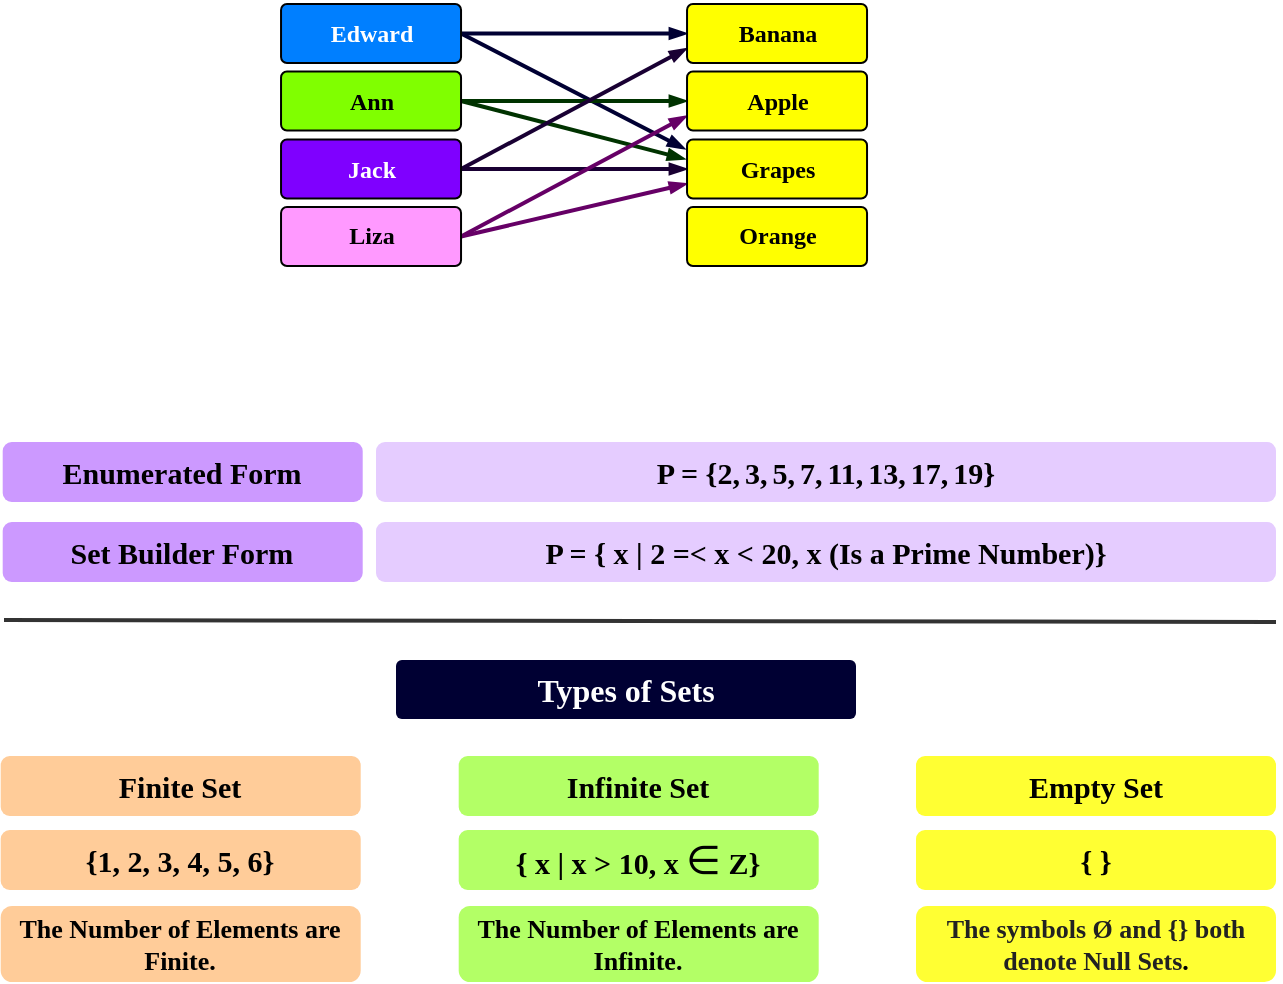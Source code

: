 <mxfile>
    <diagram name="Page-1" id="3yqpxKQvHaOyZTGhgoW6">
        <mxGraphModel dx="-455" dy="-15" grid="1" gridSize="10" guides="1" tooltips="1" connect="1" arrows="1" fold="1" page="1" pageScale="1" pageWidth="850" pageHeight="1100" math="0" shadow="0">
            <root>
                <mxCell id="0"/>
                <mxCell id="1" parent="0"/>
                <mxCell id="FEyQUM1H9zEpQc9rAPHr-9" value="" style="endArrow=blockThin;html=1;rounded=0;strokeColor=#000033;strokeWidth=2;endFill=1;exitX=1;exitY=0.5;exitDx=0;exitDy=0;endSize=4;" parent="1" source="FEyQUM1H9zEpQc9rAPHr-1" target="FEyQUM1H9zEpQc9rAPHr-5" edge="1">
                    <mxGeometry width="50" height="50" relative="1" as="geometry">
                        <mxPoint x="3385.52" y="1191.75" as="sourcePoint"/>
                        <mxPoint x="3385.52" y="1219.75" as="targetPoint"/>
                    </mxGeometry>
                </mxCell>
                <mxCell id="FEyQUM1H9zEpQc9rAPHr-10" value="" style="endArrow=blockThin;html=1;rounded=0;strokeColor=#000033;strokeWidth=2;endFill=1;exitX=1;exitY=0.5;exitDx=0;exitDy=0;endSize=4;" parent="1" source="FEyQUM1H9zEpQc9rAPHr-1" edge="1">
                    <mxGeometry width="50" height="50" relative="1" as="geometry">
                        <mxPoint x="3312.52" y="1176.5" as="sourcePoint"/>
                        <mxPoint x="3414.52" y="1224.5" as="targetPoint"/>
                    </mxGeometry>
                </mxCell>
                <mxCell id="FEyQUM1H9zEpQc9rAPHr-11" value="" style="endArrow=blockThin;html=1;rounded=0;strokeColor=#003300;strokeWidth=2;endFill=1;exitX=1;exitY=0.5;exitDx=0;exitDy=0;endSize=4;entryX=0;entryY=0.5;entryDx=0;entryDy=0;" parent="1" source="FEyQUM1H9zEpQc9rAPHr-2" target="FEyQUM1H9zEpQc9rAPHr-6" edge="1">
                    <mxGeometry width="50" height="50" relative="1" as="geometry">
                        <mxPoint x="3312.52" y="1176.5" as="sourcePoint"/>
                        <mxPoint x="3425.52" y="1244.5" as="targetPoint"/>
                    </mxGeometry>
                </mxCell>
                <mxCell id="FEyQUM1H9zEpQc9rAPHr-12" value="" style="endArrow=blockThin;html=1;rounded=0;strokeColor=#003300;strokeWidth=2;endFill=1;exitX=1;exitY=0.5;exitDx=0;exitDy=0;endSize=4;" parent="1" source="FEyQUM1H9zEpQc9rAPHr-2" edge="1">
                    <mxGeometry width="50" height="50" relative="1" as="geometry">
                        <mxPoint x="3312.52" y="1210.5" as="sourcePoint"/>
                        <mxPoint x="3414.52" y="1229.5" as="targetPoint"/>
                    </mxGeometry>
                </mxCell>
                <mxCell id="FEyQUM1H9zEpQc9rAPHr-13" value="" style="endArrow=blockThin;html=1;rounded=0;strokeColor=#190033;strokeWidth=2;endFill=1;exitX=1;exitY=0.5;exitDx=0;exitDy=0;endSize=4;entryX=0;entryY=0.5;entryDx=0;entryDy=0;" parent="1" source="FEyQUM1H9zEpQc9rAPHr-3" target="FEyQUM1H9zEpQc9rAPHr-7" edge="1">
                    <mxGeometry width="50" height="50" relative="1" as="geometry">
                        <mxPoint x="3312.52" y="1210.5" as="sourcePoint"/>
                        <mxPoint x="3425.52" y="1210.5" as="targetPoint"/>
                    </mxGeometry>
                </mxCell>
                <mxCell id="FEyQUM1H9zEpQc9rAPHr-14" value="" style="endArrow=blockThin;html=1;rounded=0;strokeColor=#190033;strokeWidth=2;endFill=1;exitX=1;exitY=0.5;exitDx=0;exitDy=0;endSize=4;entryX=0;entryY=0.75;entryDx=0;entryDy=0;" parent="1" source="FEyQUM1H9zEpQc9rAPHr-3" target="FEyQUM1H9zEpQc9rAPHr-5" edge="1">
                    <mxGeometry width="50" height="50" relative="1" as="geometry">
                        <mxPoint x="3312.52" y="1244.5" as="sourcePoint"/>
                        <mxPoint x="3425.52" y="1244.5" as="targetPoint"/>
                    </mxGeometry>
                </mxCell>
                <mxCell id="FEyQUM1H9zEpQc9rAPHr-15" value="" style="endArrow=blockThin;html=1;rounded=0;strokeColor=#660066;strokeWidth=2;endFill=1;exitX=1;exitY=0.5;exitDx=0;exitDy=0;endSize=4;entryX=0;entryY=0.75;entryDx=0;entryDy=0;" parent="1" source="FEyQUM1H9zEpQc9rAPHr-4" target="FEyQUM1H9zEpQc9rAPHr-7" edge="1">
                    <mxGeometry width="50" height="50" relative="1" as="geometry">
                        <mxPoint x="3312.52" y="1244.5" as="sourcePoint"/>
                        <mxPoint x="3425.52" y="1244.5" as="targetPoint"/>
                    </mxGeometry>
                </mxCell>
                <mxCell id="FEyQUM1H9zEpQc9rAPHr-16" value="" style="endArrow=blockThin;html=1;rounded=0;strokeColor=#660066;strokeWidth=2;endFill=1;exitX=1;exitY=0.5;exitDx=0;exitDy=0;endSize=4;entryX=0;entryY=0.75;entryDx=0;entryDy=0;" parent="1" source="FEyQUM1H9zEpQc9rAPHr-4" target="FEyQUM1H9zEpQc9rAPHr-6" edge="1">
                    <mxGeometry width="50" height="50" relative="1" as="geometry">
                        <mxPoint x="3311.52" y="1278.5" as="sourcePoint"/>
                        <mxPoint x="3425.52" y="1251.5" as="targetPoint"/>
                    </mxGeometry>
                </mxCell>
                <mxCell id="FEyQUM1H9zEpQc9rAPHr-1" value="&lt;font face=&quot;Comic Sans MS&quot;&gt;&lt;b&gt;Edward&lt;/b&gt;&lt;/font&gt;" style="rounded=1;whiteSpace=wrap;html=1;fillColor=#007FFF;strokeColor=#000000;fontColor=#FFFFFF;arcSize=10;" parent="1" vertex="1">
                    <mxGeometry x="3212.52" y="1152" width="90" height="29.5" as="geometry"/>
                </mxCell>
                <mxCell id="FEyQUM1H9zEpQc9rAPHr-2" value="&lt;font face=&quot;Comic Sans MS&quot;&gt;&lt;b&gt;Ann&lt;/b&gt;&lt;/font&gt;" style="rounded=1;whiteSpace=wrap;html=1;fillColor=#80FF00;strokeColor=#000000;fontColor=#000000;arcSize=10;" parent="1" vertex="1">
                    <mxGeometry x="3212.52" y="1185.75" width="90" height="29.5" as="geometry"/>
                </mxCell>
                <mxCell id="FEyQUM1H9zEpQc9rAPHr-3" value="&lt;font face=&quot;Comic Sans MS&quot;&gt;&lt;b&gt;Jack&lt;/b&gt;&lt;/font&gt;" style="rounded=1;whiteSpace=wrap;html=1;fillColor=#7F00FF;strokeColor=#000000;fontColor=#FFFFFF;arcSize=10;" parent="1" vertex="1">
                    <mxGeometry x="3212.52" y="1219.75" width="90" height="29.5" as="geometry"/>
                </mxCell>
                <mxCell id="FEyQUM1H9zEpQc9rAPHr-4" value="&lt;font face=&quot;Comic Sans MS&quot;&gt;&lt;b&gt;Liza&lt;/b&gt;&lt;/font&gt;" style="rounded=1;whiteSpace=wrap;html=1;fillColor=#FF99FF;strokeColor=#000000;fontColor=#000000;arcSize=10;" parent="1" vertex="1">
                    <mxGeometry x="3212.52" y="1253.5" width="90" height="29.5" as="geometry"/>
                </mxCell>
                <mxCell id="FEyQUM1H9zEpQc9rAPHr-5" value="&lt;font face=&quot;Comic Sans MS&quot;&gt;&lt;b&gt;Banana&lt;/b&gt;&lt;/font&gt;" style="rounded=1;whiteSpace=wrap;html=1;fillColor=#FFFF00;strokeColor=#000000;fontColor=#000000;arcSize=10;" parent="1" vertex="1">
                    <mxGeometry x="3415.52" y="1152" width="90" height="29.5" as="geometry"/>
                </mxCell>
                <mxCell id="FEyQUM1H9zEpQc9rAPHr-6" value="&lt;font face=&quot;Comic Sans MS&quot;&gt;&lt;b&gt;Apple&lt;/b&gt;&lt;/font&gt;" style="rounded=1;whiteSpace=wrap;html=1;fillColor=#FFFF00;strokeColor=#000000;fontColor=#000000;arcSize=10;" parent="1" vertex="1">
                    <mxGeometry x="3415.52" y="1185.75" width="90" height="29.5" as="geometry"/>
                </mxCell>
                <mxCell id="FEyQUM1H9zEpQc9rAPHr-7" value="&lt;font face=&quot;Comic Sans MS&quot;&gt;&lt;b&gt;Grapes&lt;/b&gt;&lt;/font&gt;" style="rounded=1;whiteSpace=wrap;html=1;fillColor=#FFFF00;strokeColor=#000000;fontColor=#000000;arcSize=10;" parent="1" vertex="1">
                    <mxGeometry x="3415.52" y="1219.75" width="90" height="29.5" as="geometry"/>
                </mxCell>
                <mxCell id="FEyQUM1H9zEpQc9rAPHr-8" value="&lt;font face=&quot;Comic Sans MS&quot;&gt;&lt;b&gt;Orange&lt;/b&gt;&lt;/font&gt;" style="rounded=1;whiteSpace=wrap;html=1;fillColor=#FFFF00;strokeColor=#000000;fontColor=#000000;arcSize=10;" parent="1" vertex="1">
                    <mxGeometry x="3415.52" y="1253.5" width="90" height="29.5" as="geometry"/>
                </mxCell>
                <mxCell id="FEyQUM1H9zEpQc9rAPHr-17" value="" style="rounded=1;whiteSpace=wrap;html=1;fillColor=none;strokeColor=none;fontColor=#000000;arcSize=4;spacingBottom=0;spacing=5;" parent="1" vertex="1">
                    <mxGeometry x="3080" y="1150" width="114.79" height="133" as="geometry"/>
                </mxCell>
                <mxCell id="FEyQUM1H9zEpQc9rAPHr-19" value="" style="rounded=1;whiteSpace=wrap;html=1;fillColor=none;strokeColor=none;fontColor=#000000;arcSize=4;spacingBottom=0;spacing=5;" parent="1" vertex="1">
                    <mxGeometry x="3525.84" y="1152" width="114.79" height="133" as="geometry"/>
                </mxCell>
                <mxCell id="HtunkDSxhIQNC_XrT3Kh-1" value="&lt;b style=&quot;font-family: &amp;quot;Comic Sans MS&amp;quot;; font-size: 15px;&quot;&gt;{1, 2, 3, 4, 5, 6}&lt;/b&gt;" style="rounded=1;whiteSpace=wrap;html=1;fillColor=#FFCC99;strokeColor=none;" parent="1" vertex="1">
                    <mxGeometry x="3072.35" y="1565" width="180" height="30" as="geometry"/>
                </mxCell>
                <mxCell id="HtunkDSxhIQNC_XrT3Kh-2" value="&lt;b style=&quot;font-family: &amp;quot;Comic Sans MS&amp;quot;; font-size: 15px;&quot;&gt;Finite Set&lt;/b&gt;" style="rounded=1;whiteSpace=wrap;html=1;fillColor=#FFCC99;strokeColor=none;" parent="1" vertex="1">
                    <mxGeometry x="3072.35" y="1528" width="180" height="30" as="geometry"/>
                </mxCell>
                <mxCell id="HtunkDSxhIQNC_XrT3Kh-3" value="&lt;b style=&quot;font-family: &amp;quot;Comic Sans MS&amp;quot;; font-size: 15px;&quot;&gt;{ x | x &amp;gt; 10, x&amp;nbsp;&lt;/b&gt;&lt;span style=&quot;font-size: 20px; text-align: start;&quot;&gt;&lt;font style=&quot;&quot; face=&quot;Comic Sans MS&quot;&gt;∈&lt;/font&gt;&lt;/span&gt;&lt;b style=&quot;font-family: &amp;quot;Comic Sans MS&amp;quot;; font-size: 15px;&quot;&gt;&amp;nbsp;Z}&lt;/b&gt;" style="rounded=1;whiteSpace=wrap;html=1;fillColor=#B3FF66;strokeColor=none;spacingBottom=2;" parent="1" vertex="1">
                    <mxGeometry x="3301.35" y="1565" width="180" height="30" as="geometry"/>
                </mxCell>
                <mxCell id="HtunkDSxhIQNC_XrT3Kh-4" value="&lt;b style=&quot;font-family: &amp;quot;Comic Sans MS&amp;quot;; font-size: 15px;&quot;&gt;Infinite Set&lt;/b&gt;" style="rounded=1;whiteSpace=wrap;html=1;fillColor=#B3FF66;strokeColor=none;" parent="1" vertex="1">
                    <mxGeometry x="3301.35" y="1528" width="180" height="30" as="geometry"/>
                </mxCell>
                <mxCell id="HtunkDSxhIQNC_XrT3Kh-5" value="&lt;b style=&quot;font-family: &amp;quot;Comic Sans MS&amp;quot;; font-size: 15px;&quot;&gt;{ }&lt;/b&gt;" style="rounded=1;whiteSpace=wrap;html=1;fillColor=#FFFF33;strokeColor=none;" parent="1" vertex="1">
                    <mxGeometry x="3530" y="1565" width="180" height="30" as="geometry"/>
                </mxCell>
                <mxCell id="HtunkDSxhIQNC_XrT3Kh-6" value="&lt;b style=&quot;font-family: &amp;quot;Comic Sans MS&amp;quot;; font-size: 15px;&quot;&gt;Empty Set&lt;/b&gt;" style="rounded=1;whiteSpace=wrap;html=1;fillColor=#FFFF33;strokeColor=none;" parent="1" vertex="1">
                    <mxGeometry x="3530" y="1528" width="180" height="30" as="geometry"/>
                </mxCell>
                <mxCell id="HtunkDSxhIQNC_XrT3Kh-14" value="" style="endArrow=none;html=1;rounded=0;strokeColor=#333333;strokeWidth=2;endFill=0;endSize=4;" parent="1" edge="1">
                    <mxGeometry width="50" height="50" relative="1" as="geometry">
                        <mxPoint x="3074" y="1460" as="sourcePoint"/>
                        <mxPoint x="3710" y="1461" as="targetPoint"/>
                    </mxGeometry>
                </mxCell>
                <mxCell id="HtunkDSxhIQNC_XrT3Kh-15" value="&lt;b style=&quot;font-family: &amp;quot;Comic Sans MS&amp;quot;; font-size: 15px;&quot;&gt;Enumerated Form&lt;/b&gt;" style="rounded=1;whiteSpace=wrap;html=1;fillColor=#CC99FF;strokeColor=none;" parent="1" vertex="1">
                    <mxGeometry x="3073.35" y="1371" width="180" height="30" as="geometry"/>
                </mxCell>
                <mxCell id="HtunkDSxhIQNC_XrT3Kh-16" value="&lt;b&gt;&lt;font style=&quot;font-size: 15px;&quot; face=&quot;Comic Sans MS&quot;&gt;P = {&lt;span style=&quot;outline: none; scrollbar-color: rgba(80, 40, 140, 0.5) rgba(0, 0, 0, 0); border-color: currentcolor; text-align: start; text-wrap: nowrap;&quot; class=&quot;mord&quot;&gt;2&lt;/span&gt;&lt;span style=&quot;outline: none; scrollbar-color: rgba(80, 40, 140, 0.5) rgba(0, 0, 0, 0); border-color: currentcolor; text-align: start; text-wrap: nowrap;&quot; class=&quot;mpunct&quot;&gt;,&lt;/span&gt;&lt;span style=&quot;outline: none; scrollbar-color: rgba(80, 40, 140, 0.5) rgba(0, 0, 0, 0); border-color: currentcolor; display: inline-block; text-align: start; text-wrap: nowrap; margin-right: 0.167em;&quot; class=&quot;mspace&quot;&gt;&lt;/span&gt;&lt;span style=&quot;outline: none; scrollbar-color: rgba(80, 40, 140, 0.5) rgba(0, 0, 0, 0); border-color: currentcolor; text-align: start; text-wrap: nowrap;&quot; class=&quot;mord&quot;&gt;3&lt;/span&gt;&lt;span style=&quot;outline: none; scrollbar-color: rgba(80, 40, 140, 0.5) rgba(0, 0, 0, 0); border-color: currentcolor; text-align: start; text-wrap: nowrap;&quot; class=&quot;mpunct&quot;&gt;,&lt;/span&gt;&lt;span style=&quot;outline: none; scrollbar-color: rgba(80, 40, 140, 0.5) rgba(0, 0, 0, 0); border-color: currentcolor; display: inline-block; text-align: start; text-wrap: nowrap; margin-right: 0.167em;&quot; class=&quot;mspace&quot;&gt;&lt;/span&gt;&lt;span style=&quot;outline: none; scrollbar-color: rgba(80, 40, 140, 0.5) rgba(0, 0, 0, 0); border-color: currentcolor; text-align: start; text-wrap: nowrap;&quot; class=&quot;mord&quot;&gt;5&lt;/span&gt;&lt;span style=&quot;outline: none; scrollbar-color: rgba(80, 40, 140, 0.5) rgba(0, 0, 0, 0); border-color: currentcolor; text-align: start; text-wrap: nowrap;&quot; class=&quot;mpunct&quot;&gt;,&lt;/span&gt;&lt;span style=&quot;outline: none; scrollbar-color: rgba(80, 40, 140, 0.5) rgba(0, 0, 0, 0); border-color: currentcolor; display: inline-block; text-align: start; text-wrap: nowrap; margin-right: 0.167em;&quot; class=&quot;mspace&quot;&gt;&lt;/span&gt;&lt;span style=&quot;outline: none; scrollbar-color: rgba(80, 40, 140, 0.5) rgba(0, 0, 0, 0); border-color: currentcolor; text-align: start; text-wrap: nowrap;&quot; class=&quot;mord&quot;&gt;7&lt;/span&gt;&lt;span style=&quot;outline: none; scrollbar-color: rgba(80, 40, 140, 0.5) rgba(0, 0, 0, 0); border-color: currentcolor; text-align: start; text-wrap: nowrap;&quot; class=&quot;mpunct&quot;&gt;,&lt;/span&gt;&lt;span style=&quot;outline: none; scrollbar-color: rgba(80, 40, 140, 0.5) rgba(0, 0, 0, 0); border-color: currentcolor; display: inline-block; text-align: start; text-wrap: nowrap; margin-right: 0.167em;&quot; class=&quot;mspace&quot;&gt;&lt;/span&gt;&lt;span style=&quot;outline: none; scrollbar-color: rgba(80, 40, 140, 0.5) rgba(0, 0, 0, 0); border-color: currentcolor; text-align: start; text-wrap: nowrap;&quot; class=&quot;mord&quot;&gt;11&lt;/span&gt;&lt;span style=&quot;outline: none; scrollbar-color: rgba(80, 40, 140, 0.5) rgba(0, 0, 0, 0); border-color: currentcolor; text-align: start; text-wrap: nowrap;&quot; class=&quot;mpunct&quot;&gt;,&lt;/span&gt;&lt;span style=&quot;outline: none; scrollbar-color: rgba(80, 40, 140, 0.5) rgba(0, 0, 0, 0); border-color: currentcolor; display: inline-block; text-align: start; text-wrap: nowrap; margin-right: 0.167em;&quot; class=&quot;mspace&quot;&gt;&lt;/span&gt;&lt;span style=&quot;outline: none; scrollbar-color: rgba(80, 40, 140, 0.5) rgba(0, 0, 0, 0); border-color: currentcolor; text-align: start; text-wrap: nowrap;&quot; class=&quot;mord&quot;&gt;13&lt;/span&gt;&lt;span style=&quot;outline: none; scrollbar-color: rgba(80, 40, 140, 0.5) rgba(0, 0, 0, 0); border-color: currentcolor; text-align: start; text-wrap: nowrap;&quot; class=&quot;mpunct&quot;&gt;,&lt;/span&gt;&lt;span style=&quot;outline: none; scrollbar-color: rgba(80, 40, 140, 0.5) rgba(0, 0, 0, 0); border-color: currentcolor; display: inline-block; text-align: start; text-wrap: nowrap; margin-right: 0.167em;&quot; class=&quot;mspace&quot;&gt;&lt;/span&gt;&lt;span style=&quot;outline: none; scrollbar-color: rgba(80, 40, 140, 0.5) rgba(0, 0, 0, 0); border-color: currentcolor; text-align: start; text-wrap: nowrap;&quot; class=&quot;mord&quot;&gt;17&lt;/span&gt;&lt;span style=&quot;outline: none; scrollbar-color: rgba(80, 40, 140, 0.5) rgba(0, 0, 0, 0); border-color: currentcolor; text-align: start; text-wrap: nowrap;&quot; class=&quot;mpunct&quot;&gt;,&lt;/span&gt;&lt;span style=&quot;outline: none; scrollbar-color: rgba(80, 40, 140, 0.5) rgba(0, 0, 0, 0); border-color: currentcolor; display: inline-block; text-align: start; text-wrap: nowrap; margin-right: 0.167em;&quot; class=&quot;mspace&quot;&gt;&lt;/span&gt;&lt;span style=&quot;outline: none; scrollbar-color: rgba(80, 40, 140, 0.5) rgba(0, 0, 0, 0); border-color: currentcolor; text-align: start; text-wrap: nowrap;&quot; class=&quot;mord&quot;&gt;19&lt;/span&gt;}&lt;/font&gt;&lt;/b&gt;" style="rounded=1;whiteSpace=wrap;html=1;fillColor=#E5CCFF;strokeColor=none;" parent="1" vertex="1">
                    <mxGeometry x="3260" y="1371" width="450" height="30" as="geometry"/>
                </mxCell>
                <mxCell id="HtunkDSxhIQNC_XrT3Kh-17" value="&lt;font face=&quot;Comic Sans MS&quot;&gt;&lt;span style=&quot;font-size: 15px;&quot;&gt;&lt;b&gt;Set Builder Form&lt;/b&gt;&lt;/span&gt;&lt;/font&gt;" style="rounded=1;whiteSpace=wrap;html=1;fillColor=#CC99FF;strokeColor=none;" parent="1" vertex="1">
                    <mxGeometry x="3073.35" y="1411" width="180" height="30" as="geometry"/>
                </mxCell>
                <mxCell id="HtunkDSxhIQNC_XrT3Kh-18" value="&lt;div style=&quot;text-align: start;&quot;&gt;&lt;b&gt;&lt;font style=&quot;font-size: 15px;&quot;&gt;&lt;font&gt;&lt;span style=&quot;background-color: initial;&quot;&gt;&lt;font style=&quot;&quot; face=&quot;Comic Sans MS&quot;&gt;P =&amp;nbsp;&lt;/font&gt;&lt;/span&gt;&lt;span style=&quot;background-color: initial; font-family: &amp;quot;Comic Sans MS&amp;quot;;&quot;&gt;&lt;font style=&quot;&quot;&gt;{ x | 2 =&amp;lt; x &amp;lt; 20, x&lt;/font&gt; &lt;/span&gt;&lt;span style=&quot;background-color: initial; font-family: &amp;quot;Comic Sans MS&amp;quot;;&quot;&gt;(Is a Prime Number)&lt;/span&gt;&lt;/font&gt;&lt;span style=&quot;background-color: initial; font-family: &amp;quot;Comic Sans MS&amp;quot;;&quot;&gt;}&lt;/span&gt;&lt;/font&gt;&lt;/b&gt;&lt;/div&gt;" style="rounded=1;whiteSpace=wrap;html=1;fillColor=#E5CCFF;strokeColor=none;" parent="1" vertex="1">
                    <mxGeometry x="3260" y="1411" width="450" height="30" as="geometry"/>
                </mxCell>
                <mxCell id="EdPjmC5KVBf4B7WpG1KR-1" value="&lt;font face=&quot;Comic Sans MS&quot;&gt;&lt;b&gt;The Number of Elements are Finite.&lt;/b&gt;&lt;/font&gt;" style="rounded=1;whiteSpace=wrap;html=1;fillColor=#FFCC99;strokeColor=none;fontSize=13;" parent="1" vertex="1">
                    <mxGeometry x="3072.35" y="1603" width="180" height="38" as="geometry"/>
                </mxCell>
                <mxCell id="EdPjmC5KVBf4B7WpG1KR-2" value="&lt;b style=&quot;font-family: &amp;quot;Comic Sans MS&amp;quot;;&quot;&gt;The Number of Elements are Infinite.&lt;/b&gt;" style="rounded=1;whiteSpace=wrap;html=1;fillColor=#B3FF66;strokeColor=none;fontSize=13;" parent="1" vertex="1">
                    <mxGeometry x="3301.35" y="1603" width="180" height="38" as="geometry"/>
                </mxCell>
                <mxCell id="EdPjmC5KVBf4B7WpG1KR-3" value="&lt;font face=&quot;Comic Sans MS&quot;&gt;&lt;b&gt;&lt;span style=&quot;color: rgb(34, 34, 34); text-align: start; white-space-collapse: preserve;&quot;&gt;The symbols Ø and {} both denote Null Sets&lt;/span&gt;.&lt;/b&gt;&lt;/font&gt;" style="rounded=1;whiteSpace=wrap;html=1;fillColor=#FFFF33;strokeColor=none;fontSize=13;" parent="1" vertex="1">
                    <mxGeometry x="3530" y="1603" width="180" height="38" as="geometry"/>
                </mxCell>
                <mxCell id="EdPjmC5KVBf4B7WpG1KR-8" value="&lt;font style=&quot;font-size: 16px;&quot; face=&quot;Comic Sans MS&quot;&gt;&lt;b style=&quot;&quot;&gt;Types of Sets&lt;/b&gt;&lt;/font&gt;" style="rounded=1;whiteSpace=wrap;html=1;fillColor=#000033;strokeColor=none;fontColor=#FFFFFF;arcSize=10;" parent="1" vertex="1">
                    <mxGeometry x="3270" y="1480" width="230" height="29.5" as="geometry"/>
                </mxCell>
            </root>
        </mxGraphModel>
    </diagram>
</mxfile>